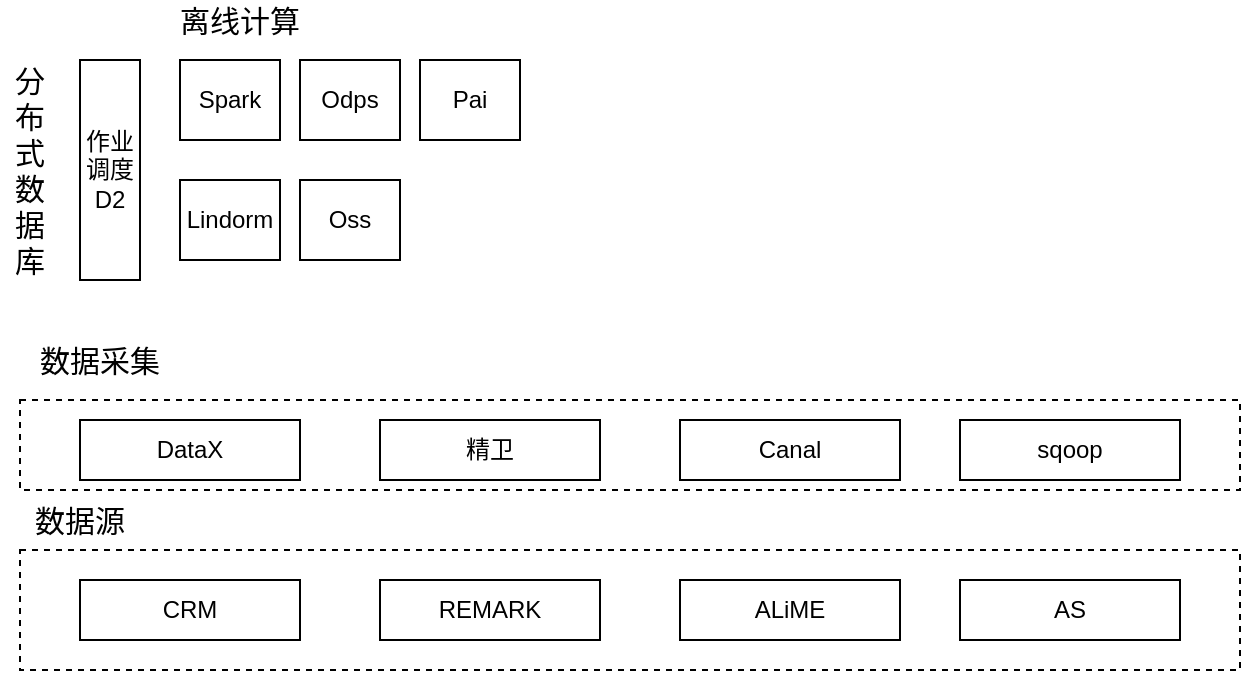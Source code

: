<mxfile version="13.2.1" type="github"><diagram id="s-AYnQhCjU4W_edRJ31I" name="Page-1"><mxGraphModel dx="1052" dy="629" grid="1" gridSize="10" guides="1" tooltips="1" connect="1" arrows="1" fold="1" page="1" pageScale="1" pageWidth="827" pageHeight="1169" math="0" shadow="0"><root><mxCell id="0"/><mxCell id="1" parent="0"/><mxCell id="VPAwBAqk6aTSygl4t78--206" value="" style="rounded=0;whiteSpace=wrap;html=1;fillColor=none;dashed=1;" vertex="1" parent="1"><mxGeometry x="80" y="560" width="610" height="45" as="geometry"/></mxCell><mxCell id="VPAwBAqk6aTSygl4t78--196" value="CRM" style="rounded=0;whiteSpace=wrap;html=1;" vertex="1" parent="1"><mxGeometry x="110" y="650" width="110" height="30" as="geometry"/></mxCell><mxCell id="VPAwBAqk6aTSygl4t78--197" value="REMARK" style="rounded=0;whiteSpace=wrap;html=1;" vertex="1" parent="1"><mxGeometry x="260" y="650" width="110" height="30" as="geometry"/></mxCell><mxCell id="VPAwBAqk6aTSygl4t78--198" value="ALiME" style="rounded=0;whiteSpace=wrap;html=1;" vertex="1" parent="1"><mxGeometry x="410" y="650" width="110" height="30" as="geometry"/></mxCell><mxCell id="VPAwBAqk6aTSygl4t78--199" value="AS" style="rounded=0;whiteSpace=wrap;html=1;" vertex="1" parent="1"><mxGeometry x="550" y="650" width="110" height="30" as="geometry"/></mxCell><mxCell id="VPAwBAqk6aTSygl4t78--200" value="" style="rounded=0;whiteSpace=wrap;html=1;fillColor=none;dashed=1;" vertex="1" parent="1"><mxGeometry x="80" y="635" width="610" height="60" as="geometry"/></mxCell><mxCell id="VPAwBAqk6aTSygl4t78--201" value="数据源" style="text;html=1;strokeColor=none;fillColor=none;align=center;verticalAlign=middle;whiteSpace=wrap;rounded=0;dashed=1;fontSize=15;" vertex="1" parent="1"><mxGeometry x="80" y="610" width="60" height="20" as="geometry"/></mxCell><mxCell id="VPAwBAqk6aTSygl4t78--202" value="DataX" style="rounded=0;whiteSpace=wrap;html=1;" vertex="1" parent="1"><mxGeometry x="110" y="570" width="110" height="30" as="geometry"/></mxCell><mxCell id="VPAwBAqk6aTSygl4t78--203" value="精卫" style="rounded=0;whiteSpace=wrap;html=1;" vertex="1" parent="1"><mxGeometry x="260" y="570" width="110" height="30" as="geometry"/></mxCell><mxCell id="VPAwBAqk6aTSygl4t78--204" value="Canal" style="rounded=0;whiteSpace=wrap;html=1;" vertex="1" parent="1"><mxGeometry x="410" y="570" width="110" height="30" as="geometry"/></mxCell><mxCell id="VPAwBAqk6aTSygl4t78--205" value="sqoop" style="rounded=0;whiteSpace=wrap;html=1;" vertex="1" parent="1"><mxGeometry x="550" y="570" width="110" height="30" as="geometry"/></mxCell><mxCell id="VPAwBAqk6aTSygl4t78--207" value="数据采集" style="text;html=1;strokeColor=none;fillColor=none;align=center;verticalAlign=middle;whiteSpace=wrap;rounded=0;dashed=1;fontSize=15;" vertex="1" parent="1"><mxGeometry x="80" y="530" width="80" height="20" as="geometry"/></mxCell><mxCell id="VPAwBAqk6aTSygl4t78--212" value="作业调度D2" style="rounded=0;whiteSpace=wrap;html=1;" vertex="1" parent="1"><mxGeometry x="110" y="390" width="30" height="110" as="geometry"/></mxCell><mxCell id="VPAwBAqk6aTSygl4t78--213" value="Spark" style="rounded=0;whiteSpace=wrap;html=1;" vertex="1" parent="1"><mxGeometry x="160" y="390" width="50" height="40" as="geometry"/></mxCell><mxCell id="VPAwBAqk6aTSygl4t78--214" value="Lindorm" style="rounded=0;whiteSpace=wrap;html=1;" vertex="1" parent="1"><mxGeometry x="160" y="450" width="50" height="40" as="geometry"/></mxCell><mxCell id="VPAwBAqk6aTSygl4t78--215" value="Odps" style="rounded=0;whiteSpace=wrap;html=1;" vertex="1" parent="1"><mxGeometry x="220" y="390" width="50" height="40" as="geometry"/></mxCell><mxCell id="VPAwBAqk6aTSygl4t78--216" value="Pai" style="rounded=0;whiteSpace=wrap;html=1;" vertex="1" parent="1"><mxGeometry x="280" y="390" width="50" height="40" as="geometry"/></mxCell><mxCell id="VPAwBAqk6aTSygl4t78--217" value="Oss" style="rounded=0;whiteSpace=wrap;html=1;" vertex="1" parent="1"><mxGeometry x="220" y="450" width="50" height="40" as="geometry"/></mxCell><mxCell id="VPAwBAqk6aTSygl4t78--218" value="离线计算" style="text;html=1;strokeColor=none;fillColor=none;align=center;verticalAlign=middle;whiteSpace=wrap;rounded=0;dashed=1;fontSize=15;" vertex="1" parent="1"><mxGeometry x="150" y="360" width="80" height="20" as="geometry"/></mxCell><mxCell id="VPAwBAqk6aTSygl4t78--219" value="分布式数据库" style="text;html=1;strokeColor=none;fillColor=none;align=center;verticalAlign=middle;whiteSpace=wrap;rounded=0;dashed=1;fontSize=15;" vertex="1" parent="1"><mxGeometry x="70" y="435" width="30" height="20" as="geometry"/></mxCell></root></mxGraphModel></diagram></mxfile>
